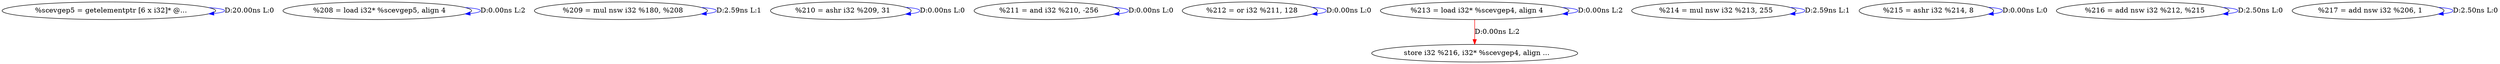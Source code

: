 digraph {
Node0x3164860[label="  %scevgep5 = getelementptr [6 x i32]* @..."];
Node0x3164860 -> Node0x3164860[label="D:20.00ns L:0",color=blue];
Node0x3164940[label="  %208 = load i32* %scevgep5, align 4"];
Node0x3164940 -> Node0x3164940[label="D:0.00ns L:2",color=blue];
Node0x3164a20[label="  %209 = mul nsw i32 %180, %208"];
Node0x3164a20 -> Node0x3164a20[label="D:2.59ns L:1",color=blue];
Node0x3164b40[label="  %210 = ashr i32 %209, 31"];
Node0x3164b40 -> Node0x3164b40[label="D:0.00ns L:0",color=blue];
Node0x3164c20[label="  %211 = and i32 %210, -256"];
Node0x3164c20 -> Node0x3164c20[label="D:0.00ns L:0",color=blue];
Node0x3164d00[label="  %212 = or i32 %211, 128"];
Node0x3164d00 -> Node0x3164d00[label="D:0.00ns L:0",color=blue];
Node0x3164de0[label="  %213 = load i32* %scevgep4, align 4"];
Node0x3164de0 -> Node0x3164de0[label="D:0.00ns L:2",color=blue];
Node0x31651a0[label="  store i32 %216, i32* %scevgep4, align ..."];
Node0x3164de0 -> Node0x31651a0[label="D:0.00ns L:2",color=red];
Node0x3164ec0[label="  %214 = mul nsw i32 %213, 255"];
Node0x3164ec0 -> Node0x3164ec0[label="D:2.59ns L:1",color=blue];
Node0x3164fe0[label="  %215 = ashr i32 %214, 8"];
Node0x3164fe0 -> Node0x3164fe0[label="D:0.00ns L:0",color=blue];
Node0x31650c0[label="  %216 = add nsw i32 %212, %215"];
Node0x31650c0 -> Node0x31650c0[label="D:2.50ns L:0",color=blue];
Node0x3165280[label="  %217 = add nsw i32 %206, 1"];
Node0x3165280 -> Node0x3165280[label="D:2.50ns L:0",color=blue];
}
